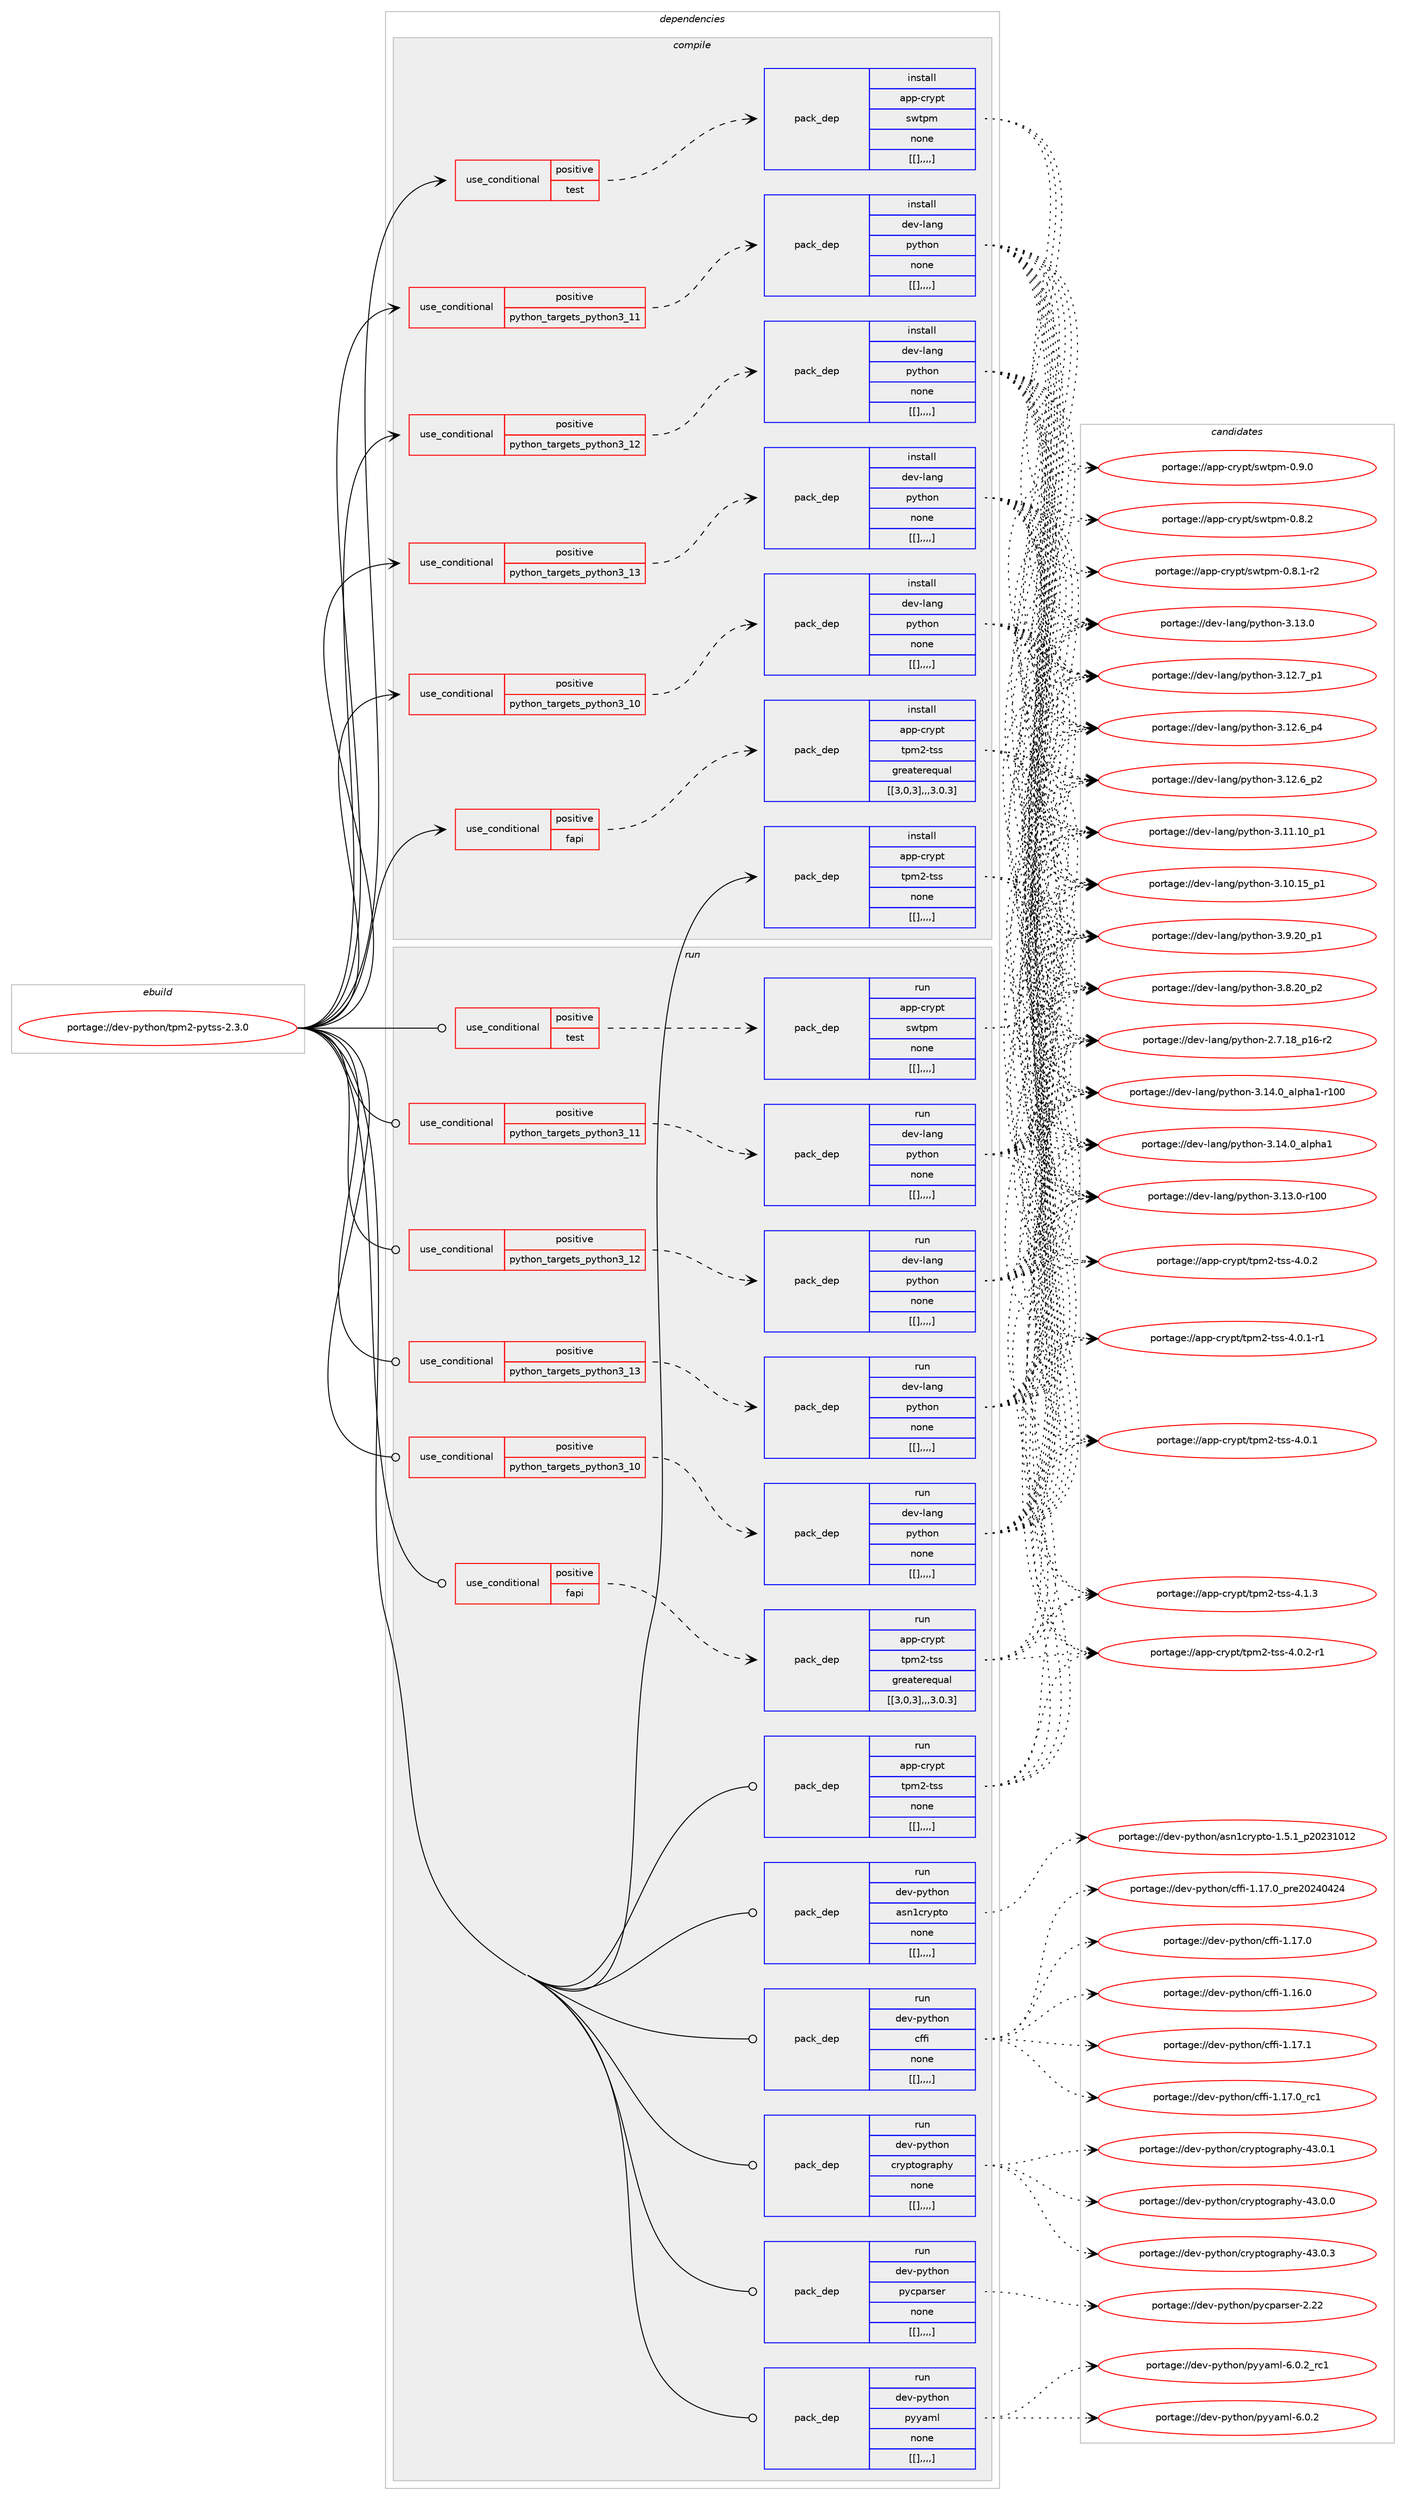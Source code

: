 digraph prolog {

# *************
# Graph options
# *************

newrank=true;
concentrate=true;
compound=true;
graph [rankdir=LR,fontname=Helvetica,fontsize=10,ranksep=1.5];#, ranksep=2.5, nodesep=0.2];
edge  [arrowhead=vee];
node  [fontname=Helvetica,fontsize=10];

# **********
# The ebuild
# **********

subgraph cluster_leftcol {
color=gray;
label=<<i>ebuild</i>>;
id [label="portage://dev-python/tpm2-pytss-2.3.0", color=red, width=4, href="../dev-python/tpm2-pytss-2.3.0.svg"];
}

# ****************
# The dependencies
# ****************

subgraph cluster_midcol {
color=gray;
label=<<i>dependencies</i>>;
subgraph cluster_compile {
fillcolor="#eeeeee";
style=filled;
label=<<i>compile</i>>;
subgraph cond43472 {
dependency173079 [label=<<TABLE BORDER="0" CELLBORDER="1" CELLSPACING="0" CELLPADDING="4"><TR><TD ROWSPAN="3" CELLPADDING="10">use_conditional</TD></TR><TR><TD>positive</TD></TR><TR><TD>fapi</TD></TR></TABLE>>, shape=none, color=red];
subgraph pack128301 {
dependency173234 [label=<<TABLE BORDER="0" CELLBORDER="1" CELLSPACING="0" CELLPADDING="4" WIDTH="220"><TR><TD ROWSPAN="6" CELLPADDING="30">pack_dep</TD></TR><TR><TD WIDTH="110">install</TD></TR><TR><TD>app-crypt</TD></TR><TR><TD>tpm2-tss</TD></TR><TR><TD>greaterequal</TD></TR><TR><TD>[[3,0,3],,,3.0.3]</TD></TR></TABLE>>, shape=none, color=blue];
}
dependency173079:e -> dependency173234:w [weight=20,style="dashed",arrowhead="vee"];
}
id:e -> dependency173079:w [weight=20,style="solid",arrowhead="vee"];
subgraph cond43589 {
dependency173388 [label=<<TABLE BORDER="0" CELLBORDER="1" CELLSPACING="0" CELLPADDING="4"><TR><TD ROWSPAN="3" CELLPADDING="10">use_conditional</TD></TR><TR><TD>positive</TD></TR><TR><TD>python_targets_python3_10</TD></TR></TABLE>>, shape=none, color=red];
subgraph pack128439 {
dependency173407 [label=<<TABLE BORDER="0" CELLBORDER="1" CELLSPACING="0" CELLPADDING="4" WIDTH="220"><TR><TD ROWSPAN="6" CELLPADDING="30">pack_dep</TD></TR><TR><TD WIDTH="110">install</TD></TR><TR><TD>dev-lang</TD></TR><TR><TD>python</TD></TR><TR><TD>none</TD></TR><TR><TD>[[],,,,]</TD></TR></TABLE>>, shape=none, color=blue];
}
dependency173388:e -> dependency173407:w [weight=20,style="dashed",arrowhead="vee"];
}
id:e -> dependency173388:w [weight=20,style="solid",arrowhead="vee"];
subgraph cond43625 {
dependency173409 [label=<<TABLE BORDER="0" CELLBORDER="1" CELLSPACING="0" CELLPADDING="4"><TR><TD ROWSPAN="3" CELLPADDING="10">use_conditional</TD></TR><TR><TD>positive</TD></TR><TR><TD>python_targets_python3_11</TD></TR></TABLE>>, shape=none, color=red];
subgraph pack128481 {
dependency173472 [label=<<TABLE BORDER="0" CELLBORDER="1" CELLSPACING="0" CELLPADDING="4" WIDTH="220"><TR><TD ROWSPAN="6" CELLPADDING="30">pack_dep</TD></TR><TR><TD WIDTH="110">install</TD></TR><TR><TD>dev-lang</TD></TR><TR><TD>python</TD></TR><TR><TD>none</TD></TR><TR><TD>[[],,,,]</TD></TR></TABLE>>, shape=none, color=blue];
}
dependency173409:e -> dependency173472:w [weight=20,style="dashed",arrowhead="vee"];
}
id:e -> dependency173409:w [weight=20,style="solid",arrowhead="vee"];
subgraph cond43647 {
dependency173499 [label=<<TABLE BORDER="0" CELLBORDER="1" CELLSPACING="0" CELLPADDING="4"><TR><TD ROWSPAN="3" CELLPADDING="10">use_conditional</TD></TR><TR><TD>positive</TD></TR><TR><TD>python_targets_python3_12</TD></TR></TABLE>>, shape=none, color=red];
subgraph pack128510 {
dependency173524 [label=<<TABLE BORDER="0" CELLBORDER="1" CELLSPACING="0" CELLPADDING="4" WIDTH="220"><TR><TD ROWSPAN="6" CELLPADDING="30">pack_dep</TD></TR><TR><TD WIDTH="110">install</TD></TR><TR><TD>dev-lang</TD></TR><TR><TD>python</TD></TR><TR><TD>none</TD></TR><TR><TD>[[],,,,]</TD></TR></TABLE>>, shape=none, color=blue];
}
dependency173499:e -> dependency173524:w [weight=20,style="dashed",arrowhead="vee"];
}
id:e -> dependency173499:w [weight=20,style="solid",arrowhead="vee"];
subgraph cond43676 {
dependency173614 [label=<<TABLE BORDER="0" CELLBORDER="1" CELLSPACING="0" CELLPADDING="4"><TR><TD ROWSPAN="3" CELLPADDING="10">use_conditional</TD></TR><TR><TD>positive</TD></TR><TR><TD>python_targets_python3_13</TD></TR></TABLE>>, shape=none, color=red];
subgraph pack128605 {
dependency173652 [label=<<TABLE BORDER="0" CELLBORDER="1" CELLSPACING="0" CELLPADDING="4" WIDTH="220"><TR><TD ROWSPAN="6" CELLPADDING="30">pack_dep</TD></TR><TR><TD WIDTH="110">install</TD></TR><TR><TD>dev-lang</TD></TR><TR><TD>python</TD></TR><TR><TD>none</TD></TR><TR><TD>[[],,,,]</TD></TR></TABLE>>, shape=none, color=blue];
}
dependency173614:e -> dependency173652:w [weight=20,style="dashed",arrowhead="vee"];
}
id:e -> dependency173614:w [weight=20,style="solid",arrowhead="vee"];
subgraph cond43706 {
dependency173714 [label=<<TABLE BORDER="0" CELLBORDER="1" CELLSPACING="0" CELLPADDING="4"><TR><TD ROWSPAN="3" CELLPADDING="10">use_conditional</TD></TR><TR><TD>positive</TD></TR><TR><TD>test</TD></TR></TABLE>>, shape=none, color=red];
subgraph pack128645 {
dependency173766 [label=<<TABLE BORDER="0" CELLBORDER="1" CELLSPACING="0" CELLPADDING="4" WIDTH="220"><TR><TD ROWSPAN="6" CELLPADDING="30">pack_dep</TD></TR><TR><TD WIDTH="110">install</TD></TR><TR><TD>app-crypt</TD></TR><TR><TD>swtpm</TD></TR><TR><TD>none</TD></TR><TR><TD>[[],,,,]</TD></TR></TABLE>>, shape=none, color=blue];
}
dependency173714:e -> dependency173766:w [weight=20,style="dashed",arrowhead="vee"];
}
id:e -> dependency173714:w [weight=20,style="solid",arrowhead="vee"];
subgraph pack128678 {
dependency173803 [label=<<TABLE BORDER="0" CELLBORDER="1" CELLSPACING="0" CELLPADDING="4" WIDTH="220"><TR><TD ROWSPAN="6" CELLPADDING="30">pack_dep</TD></TR><TR><TD WIDTH="110">install</TD></TR><TR><TD>app-crypt</TD></TR><TR><TD>tpm2-tss</TD></TR><TR><TD>none</TD></TR><TR><TD>[[],,,,]</TD></TR></TABLE>>, shape=none, color=blue];
}
id:e -> dependency173803:w [weight=20,style="solid",arrowhead="vee"];
}
subgraph cluster_compileandrun {
fillcolor="#eeeeee";
style=filled;
label=<<i>compile and run</i>>;
}
subgraph cluster_run {
fillcolor="#eeeeee";
style=filled;
label=<<i>run</i>>;
subgraph cond43760 {
dependency173824 [label=<<TABLE BORDER="0" CELLBORDER="1" CELLSPACING="0" CELLPADDING="4"><TR><TD ROWSPAN="3" CELLPADDING="10">use_conditional</TD></TR><TR><TD>positive</TD></TR><TR><TD>fapi</TD></TR></TABLE>>, shape=none, color=red];
subgraph pack128720 {
dependency173832 [label=<<TABLE BORDER="0" CELLBORDER="1" CELLSPACING="0" CELLPADDING="4" WIDTH="220"><TR><TD ROWSPAN="6" CELLPADDING="30">pack_dep</TD></TR><TR><TD WIDTH="110">run</TD></TR><TR><TD>app-crypt</TD></TR><TR><TD>tpm2-tss</TD></TR><TR><TD>greaterequal</TD></TR><TR><TD>[[3,0,3],,,3.0.3]</TD></TR></TABLE>>, shape=none, color=blue];
}
dependency173824:e -> dependency173832:w [weight=20,style="dashed",arrowhead="vee"];
}
id:e -> dependency173824:w [weight=20,style="solid",arrowhead="odot"];
subgraph cond43782 {
dependency173854 [label=<<TABLE BORDER="0" CELLBORDER="1" CELLSPACING="0" CELLPADDING="4"><TR><TD ROWSPAN="3" CELLPADDING="10">use_conditional</TD></TR><TR><TD>positive</TD></TR><TR><TD>python_targets_python3_10</TD></TR></TABLE>>, shape=none, color=red];
subgraph pack128733 {
dependency173895 [label=<<TABLE BORDER="0" CELLBORDER="1" CELLSPACING="0" CELLPADDING="4" WIDTH="220"><TR><TD ROWSPAN="6" CELLPADDING="30">pack_dep</TD></TR><TR><TD WIDTH="110">run</TD></TR><TR><TD>dev-lang</TD></TR><TR><TD>python</TD></TR><TR><TD>none</TD></TR><TR><TD>[[],,,,]</TD></TR></TABLE>>, shape=none, color=blue];
}
dependency173854:e -> dependency173895:w [weight=20,style="dashed",arrowhead="vee"];
}
id:e -> dependency173854:w [weight=20,style="solid",arrowhead="odot"];
subgraph cond43797 {
dependency173910 [label=<<TABLE BORDER="0" CELLBORDER="1" CELLSPACING="0" CELLPADDING="4"><TR><TD ROWSPAN="3" CELLPADDING="10">use_conditional</TD></TR><TR><TD>positive</TD></TR><TR><TD>python_targets_python3_11</TD></TR></TABLE>>, shape=none, color=red];
subgraph pack128773 {
dependency173991 [label=<<TABLE BORDER="0" CELLBORDER="1" CELLSPACING="0" CELLPADDING="4" WIDTH="220"><TR><TD ROWSPAN="6" CELLPADDING="30">pack_dep</TD></TR><TR><TD WIDTH="110">run</TD></TR><TR><TD>dev-lang</TD></TR><TR><TD>python</TD></TR><TR><TD>none</TD></TR><TR><TD>[[],,,,]</TD></TR></TABLE>>, shape=none, color=blue];
}
dependency173910:e -> dependency173991:w [weight=20,style="dashed",arrowhead="vee"];
}
id:e -> dependency173910:w [weight=20,style="solid",arrowhead="odot"];
subgraph cond43830 {
dependency174057 [label=<<TABLE BORDER="0" CELLBORDER="1" CELLSPACING="0" CELLPADDING="4"><TR><TD ROWSPAN="3" CELLPADDING="10">use_conditional</TD></TR><TR><TD>positive</TD></TR><TR><TD>python_targets_python3_12</TD></TR></TABLE>>, shape=none, color=red];
subgraph pack128909 {
dependency174144 [label=<<TABLE BORDER="0" CELLBORDER="1" CELLSPACING="0" CELLPADDING="4" WIDTH="220"><TR><TD ROWSPAN="6" CELLPADDING="30">pack_dep</TD></TR><TR><TD WIDTH="110">run</TD></TR><TR><TD>dev-lang</TD></TR><TR><TD>python</TD></TR><TR><TD>none</TD></TR><TR><TD>[[],,,,]</TD></TR></TABLE>>, shape=none, color=blue];
}
dependency174057:e -> dependency174144:w [weight=20,style="dashed",arrowhead="vee"];
}
id:e -> dependency174057:w [weight=20,style="solid",arrowhead="odot"];
subgraph cond43883 {
dependency174247 [label=<<TABLE BORDER="0" CELLBORDER="1" CELLSPACING="0" CELLPADDING="4"><TR><TD ROWSPAN="3" CELLPADDING="10">use_conditional</TD></TR><TR><TD>positive</TD></TR><TR><TD>python_targets_python3_13</TD></TR></TABLE>>, shape=none, color=red];
subgraph pack128986 {
dependency174251 [label=<<TABLE BORDER="0" CELLBORDER="1" CELLSPACING="0" CELLPADDING="4" WIDTH="220"><TR><TD ROWSPAN="6" CELLPADDING="30">pack_dep</TD></TR><TR><TD WIDTH="110">run</TD></TR><TR><TD>dev-lang</TD></TR><TR><TD>python</TD></TR><TR><TD>none</TD></TR><TR><TD>[[],,,,]</TD></TR></TABLE>>, shape=none, color=blue];
}
dependency174247:e -> dependency174251:w [weight=20,style="dashed",arrowhead="vee"];
}
id:e -> dependency174247:w [weight=20,style="solid",arrowhead="odot"];
subgraph cond43930 {
dependency174273 [label=<<TABLE BORDER="0" CELLBORDER="1" CELLSPACING="0" CELLPADDING="4"><TR><TD ROWSPAN="3" CELLPADDING="10">use_conditional</TD></TR><TR><TD>positive</TD></TR><TR><TD>test</TD></TR></TABLE>>, shape=none, color=red];
subgraph pack129014 {
dependency174337 [label=<<TABLE BORDER="0" CELLBORDER="1" CELLSPACING="0" CELLPADDING="4" WIDTH="220"><TR><TD ROWSPAN="6" CELLPADDING="30">pack_dep</TD></TR><TR><TD WIDTH="110">run</TD></TR><TR><TD>app-crypt</TD></TR><TR><TD>swtpm</TD></TR><TR><TD>none</TD></TR><TR><TD>[[],,,,]</TD></TR></TABLE>>, shape=none, color=blue];
}
dependency174273:e -> dependency174337:w [weight=20,style="dashed",arrowhead="vee"];
}
id:e -> dependency174273:w [weight=20,style="solid",arrowhead="odot"];
subgraph pack129042 {
dependency174341 [label=<<TABLE BORDER="0" CELLBORDER="1" CELLSPACING="0" CELLPADDING="4" WIDTH="220"><TR><TD ROWSPAN="6" CELLPADDING="30">pack_dep</TD></TR><TR><TD WIDTH="110">run</TD></TR><TR><TD>app-crypt</TD></TR><TR><TD>tpm2-tss</TD></TR><TR><TD>none</TD></TR><TR><TD>[[],,,,]</TD></TR></TABLE>>, shape=none, color=blue];
}
id:e -> dependency174341:w [weight=20,style="solid",arrowhead="odot"];
subgraph pack129055 {
dependency174382 [label=<<TABLE BORDER="0" CELLBORDER="1" CELLSPACING="0" CELLPADDING="4" WIDTH="220"><TR><TD ROWSPAN="6" CELLPADDING="30">pack_dep</TD></TR><TR><TD WIDTH="110">run</TD></TR><TR><TD>dev-python</TD></TR><TR><TD>asn1crypto</TD></TR><TR><TD>none</TD></TR><TR><TD>[[],,,,]</TD></TR></TABLE>>, shape=none, color=blue];
}
id:e -> dependency174382:w [weight=20,style="solid",arrowhead="odot"];
subgraph pack129127 {
dependency174482 [label=<<TABLE BORDER="0" CELLBORDER="1" CELLSPACING="0" CELLPADDING="4" WIDTH="220"><TR><TD ROWSPAN="6" CELLPADDING="30">pack_dep</TD></TR><TR><TD WIDTH="110">run</TD></TR><TR><TD>dev-python</TD></TR><TR><TD>cffi</TD></TR><TR><TD>none</TD></TR><TR><TD>[[],,,,]</TD></TR></TABLE>>, shape=none, color=blue];
}
id:e -> dependency174482:w [weight=20,style="solid",arrowhead="odot"];
subgraph pack129140 {
dependency174529 [label=<<TABLE BORDER="0" CELLBORDER="1" CELLSPACING="0" CELLPADDING="4" WIDTH="220"><TR><TD ROWSPAN="6" CELLPADDING="30">pack_dep</TD></TR><TR><TD WIDTH="110">run</TD></TR><TR><TD>dev-python</TD></TR><TR><TD>cryptography</TD></TR><TR><TD>none</TD></TR><TR><TD>[[],,,,]</TD></TR></TABLE>>, shape=none, color=blue];
}
id:e -> dependency174529:w [weight=20,style="solid",arrowhead="odot"];
subgraph pack129156 {
dependency174560 [label=<<TABLE BORDER="0" CELLBORDER="1" CELLSPACING="0" CELLPADDING="4" WIDTH="220"><TR><TD ROWSPAN="6" CELLPADDING="30">pack_dep</TD></TR><TR><TD WIDTH="110">run</TD></TR><TR><TD>dev-python</TD></TR><TR><TD>pycparser</TD></TR><TR><TD>none</TD></TR><TR><TD>[[],,,,]</TD></TR></TABLE>>, shape=none, color=blue];
}
id:e -> dependency174560:w [weight=20,style="solid",arrowhead="odot"];
subgraph pack129177 {
dependency174628 [label=<<TABLE BORDER="0" CELLBORDER="1" CELLSPACING="0" CELLPADDING="4" WIDTH="220"><TR><TD ROWSPAN="6" CELLPADDING="30">pack_dep</TD></TR><TR><TD WIDTH="110">run</TD></TR><TR><TD>dev-python</TD></TR><TR><TD>pyyaml</TD></TR><TR><TD>none</TD></TR><TR><TD>[[],,,,]</TD></TR></TABLE>>, shape=none, color=blue];
}
id:e -> dependency174628:w [weight=20,style="solid",arrowhead="odot"];
}
}

# **************
# The candidates
# **************

subgraph cluster_choices {
rank=same;
color=gray;
label=<<i>candidates</i>>;

subgraph choice128998 {
color=black;
nodesep=1;
choice971121124599114121112116471161121095045116115115455246494651 [label="portage://app-crypt/tpm2-tss-4.1.3", color=red, width=4,href="../app-crypt/tpm2-tss-4.1.3.svg"];
choice9711211245991141211121164711611210950451161151154552464846504511449 [label="portage://app-crypt/tpm2-tss-4.0.2-r1", color=red, width=4,href="../app-crypt/tpm2-tss-4.0.2-r1.svg"];
choice971121124599114121112116471161121095045116115115455246484650 [label="portage://app-crypt/tpm2-tss-4.0.2", color=red, width=4,href="../app-crypt/tpm2-tss-4.0.2.svg"];
choice9711211245991141211121164711611210950451161151154552464846494511449 [label="portage://app-crypt/tpm2-tss-4.0.1-r1", color=red, width=4,href="../app-crypt/tpm2-tss-4.0.1-r1.svg"];
choice971121124599114121112116471161121095045116115115455246484649 [label="portage://app-crypt/tpm2-tss-4.0.1", color=red, width=4,href="../app-crypt/tpm2-tss-4.0.1.svg"];
dependency173234:e -> choice971121124599114121112116471161121095045116115115455246494651:w [style=dotted,weight="100"];
dependency173234:e -> choice9711211245991141211121164711611210950451161151154552464846504511449:w [style=dotted,weight="100"];
dependency173234:e -> choice971121124599114121112116471161121095045116115115455246484650:w [style=dotted,weight="100"];
dependency173234:e -> choice9711211245991141211121164711611210950451161151154552464846494511449:w [style=dotted,weight="100"];
dependency173234:e -> choice971121124599114121112116471161121095045116115115455246484649:w [style=dotted,weight="100"];
}
subgraph choice129014 {
color=black;
nodesep=1;
choice100101118451089711010347112121116104111110455146495246489597108112104974945114494848 [label="portage://dev-lang/python-3.14.0_alpha1-r100", color=red, width=4,href="../dev-lang/python-3.14.0_alpha1-r100.svg"];
choice1001011184510897110103471121211161041111104551464952464895971081121049749 [label="portage://dev-lang/python-3.14.0_alpha1", color=red, width=4,href="../dev-lang/python-3.14.0_alpha1.svg"];
choice1001011184510897110103471121211161041111104551464951464845114494848 [label="portage://dev-lang/python-3.13.0-r100", color=red, width=4,href="../dev-lang/python-3.13.0-r100.svg"];
choice10010111845108971101034711212111610411111045514649514648 [label="portage://dev-lang/python-3.13.0", color=red, width=4,href="../dev-lang/python-3.13.0.svg"];
choice100101118451089711010347112121116104111110455146495046559511249 [label="portage://dev-lang/python-3.12.7_p1", color=red, width=4,href="../dev-lang/python-3.12.7_p1.svg"];
choice100101118451089711010347112121116104111110455146495046549511252 [label="portage://dev-lang/python-3.12.6_p4", color=red, width=4,href="../dev-lang/python-3.12.6_p4.svg"];
choice100101118451089711010347112121116104111110455146495046549511250 [label="portage://dev-lang/python-3.12.6_p2", color=red, width=4,href="../dev-lang/python-3.12.6_p2.svg"];
choice10010111845108971101034711212111610411111045514649494649489511249 [label="portage://dev-lang/python-3.11.10_p1", color=red, width=4,href="../dev-lang/python-3.11.10_p1.svg"];
choice10010111845108971101034711212111610411111045514649484649539511249 [label="portage://dev-lang/python-3.10.15_p1", color=red, width=4,href="../dev-lang/python-3.10.15_p1.svg"];
choice100101118451089711010347112121116104111110455146574650489511249 [label="portage://dev-lang/python-3.9.20_p1", color=red, width=4,href="../dev-lang/python-3.9.20_p1.svg"];
choice100101118451089711010347112121116104111110455146564650489511250 [label="portage://dev-lang/python-3.8.20_p2", color=red, width=4,href="../dev-lang/python-3.8.20_p2.svg"];
choice100101118451089711010347112121116104111110455046554649569511249544511450 [label="portage://dev-lang/python-2.7.18_p16-r2", color=red, width=4,href="../dev-lang/python-2.7.18_p16-r2.svg"];
dependency173407:e -> choice100101118451089711010347112121116104111110455146495246489597108112104974945114494848:w [style=dotted,weight="100"];
dependency173407:e -> choice1001011184510897110103471121211161041111104551464952464895971081121049749:w [style=dotted,weight="100"];
dependency173407:e -> choice1001011184510897110103471121211161041111104551464951464845114494848:w [style=dotted,weight="100"];
dependency173407:e -> choice10010111845108971101034711212111610411111045514649514648:w [style=dotted,weight="100"];
dependency173407:e -> choice100101118451089711010347112121116104111110455146495046559511249:w [style=dotted,weight="100"];
dependency173407:e -> choice100101118451089711010347112121116104111110455146495046549511252:w [style=dotted,weight="100"];
dependency173407:e -> choice100101118451089711010347112121116104111110455146495046549511250:w [style=dotted,weight="100"];
dependency173407:e -> choice10010111845108971101034711212111610411111045514649494649489511249:w [style=dotted,weight="100"];
dependency173407:e -> choice10010111845108971101034711212111610411111045514649484649539511249:w [style=dotted,weight="100"];
dependency173407:e -> choice100101118451089711010347112121116104111110455146574650489511249:w [style=dotted,weight="100"];
dependency173407:e -> choice100101118451089711010347112121116104111110455146564650489511250:w [style=dotted,weight="100"];
dependency173407:e -> choice100101118451089711010347112121116104111110455046554649569511249544511450:w [style=dotted,weight="100"];
}
subgraph choice129052 {
color=black;
nodesep=1;
choice100101118451089711010347112121116104111110455146495246489597108112104974945114494848 [label="portage://dev-lang/python-3.14.0_alpha1-r100", color=red, width=4,href="../dev-lang/python-3.14.0_alpha1-r100.svg"];
choice1001011184510897110103471121211161041111104551464952464895971081121049749 [label="portage://dev-lang/python-3.14.0_alpha1", color=red, width=4,href="../dev-lang/python-3.14.0_alpha1.svg"];
choice1001011184510897110103471121211161041111104551464951464845114494848 [label="portage://dev-lang/python-3.13.0-r100", color=red, width=4,href="../dev-lang/python-3.13.0-r100.svg"];
choice10010111845108971101034711212111610411111045514649514648 [label="portage://dev-lang/python-3.13.0", color=red, width=4,href="../dev-lang/python-3.13.0.svg"];
choice100101118451089711010347112121116104111110455146495046559511249 [label="portage://dev-lang/python-3.12.7_p1", color=red, width=4,href="../dev-lang/python-3.12.7_p1.svg"];
choice100101118451089711010347112121116104111110455146495046549511252 [label="portage://dev-lang/python-3.12.6_p4", color=red, width=4,href="../dev-lang/python-3.12.6_p4.svg"];
choice100101118451089711010347112121116104111110455146495046549511250 [label="portage://dev-lang/python-3.12.6_p2", color=red, width=4,href="../dev-lang/python-3.12.6_p2.svg"];
choice10010111845108971101034711212111610411111045514649494649489511249 [label="portage://dev-lang/python-3.11.10_p1", color=red, width=4,href="../dev-lang/python-3.11.10_p1.svg"];
choice10010111845108971101034711212111610411111045514649484649539511249 [label="portage://dev-lang/python-3.10.15_p1", color=red, width=4,href="../dev-lang/python-3.10.15_p1.svg"];
choice100101118451089711010347112121116104111110455146574650489511249 [label="portage://dev-lang/python-3.9.20_p1", color=red, width=4,href="../dev-lang/python-3.9.20_p1.svg"];
choice100101118451089711010347112121116104111110455146564650489511250 [label="portage://dev-lang/python-3.8.20_p2", color=red, width=4,href="../dev-lang/python-3.8.20_p2.svg"];
choice100101118451089711010347112121116104111110455046554649569511249544511450 [label="portage://dev-lang/python-2.7.18_p16-r2", color=red, width=4,href="../dev-lang/python-2.7.18_p16-r2.svg"];
dependency173472:e -> choice100101118451089711010347112121116104111110455146495246489597108112104974945114494848:w [style=dotted,weight="100"];
dependency173472:e -> choice1001011184510897110103471121211161041111104551464952464895971081121049749:w [style=dotted,weight="100"];
dependency173472:e -> choice1001011184510897110103471121211161041111104551464951464845114494848:w [style=dotted,weight="100"];
dependency173472:e -> choice10010111845108971101034711212111610411111045514649514648:w [style=dotted,weight="100"];
dependency173472:e -> choice100101118451089711010347112121116104111110455146495046559511249:w [style=dotted,weight="100"];
dependency173472:e -> choice100101118451089711010347112121116104111110455146495046549511252:w [style=dotted,weight="100"];
dependency173472:e -> choice100101118451089711010347112121116104111110455146495046549511250:w [style=dotted,weight="100"];
dependency173472:e -> choice10010111845108971101034711212111610411111045514649494649489511249:w [style=dotted,weight="100"];
dependency173472:e -> choice10010111845108971101034711212111610411111045514649484649539511249:w [style=dotted,weight="100"];
dependency173472:e -> choice100101118451089711010347112121116104111110455146574650489511249:w [style=dotted,weight="100"];
dependency173472:e -> choice100101118451089711010347112121116104111110455146564650489511250:w [style=dotted,weight="100"];
dependency173472:e -> choice100101118451089711010347112121116104111110455046554649569511249544511450:w [style=dotted,weight="100"];
}
subgraph choice129060 {
color=black;
nodesep=1;
choice100101118451089711010347112121116104111110455146495246489597108112104974945114494848 [label="portage://dev-lang/python-3.14.0_alpha1-r100", color=red, width=4,href="../dev-lang/python-3.14.0_alpha1-r100.svg"];
choice1001011184510897110103471121211161041111104551464952464895971081121049749 [label="portage://dev-lang/python-3.14.0_alpha1", color=red, width=4,href="../dev-lang/python-3.14.0_alpha1.svg"];
choice1001011184510897110103471121211161041111104551464951464845114494848 [label="portage://dev-lang/python-3.13.0-r100", color=red, width=4,href="../dev-lang/python-3.13.0-r100.svg"];
choice10010111845108971101034711212111610411111045514649514648 [label="portage://dev-lang/python-3.13.0", color=red, width=4,href="../dev-lang/python-3.13.0.svg"];
choice100101118451089711010347112121116104111110455146495046559511249 [label="portage://dev-lang/python-3.12.7_p1", color=red, width=4,href="../dev-lang/python-3.12.7_p1.svg"];
choice100101118451089711010347112121116104111110455146495046549511252 [label="portage://dev-lang/python-3.12.6_p4", color=red, width=4,href="../dev-lang/python-3.12.6_p4.svg"];
choice100101118451089711010347112121116104111110455146495046549511250 [label="portage://dev-lang/python-3.12.6_p2", color=red, width=4,href="../dev-lang/python-3.12.6_p2.svg"];
choice10010111845108971101034711212111610411111045514649494649489511249 [label="portage://dev-lang/python-3.11.10_p1", color=red, width=4,href="../dev-lang/python-3.11.10_p1.svg"];
choice10010111845108971101034711212111610411111045514649484649539511249 [label="portage://dev-lang/python-3.10.15_p1", color=red, width=4,href="../dev-lang/python-3.10.15_p1.svg"];
choice100101118451089711010347112121116104111110455146574650489511249 [label="portage://dev-lang/python-3.9.20_p1", color=red, width=4,href="../dev-lang/python-3.9.20_p1.svg"];
choice100101118451089711010347112121116104111110455146564650489511250 [label="portage://dev-lang/python-3.8.20_p2", color=red, width=4,href="../dev-lang/python-3.8.20_p2.svg"];
choice100101118451089711010347112121116104111110455046554649569511249544511450 [label="portage://dev-lang/python-2.7.18_p16-r2", color=red, width=4,href="../dev-lang/python-2.7.18_p16-r2.svg"];
dependency173524:e -> choice100101118451089711010347112121116104111110455146495246489597108112104974945114494848:w [style=dotted,weight="100"];
dependency173524:e -> choice1001011184510897110103471121211161041111104551464952464895971081121049749:w [style=dotted,weight="100"];
dependency173524:e -> choice1001011184510897110103471121211161041111104551464951464845114494848:w [style=dotted,weight="100"];
dependency173524:e -> choice10010111845108971101034711212111610411111045514649514648:w [style=dotted,weight="100"];
dependency173524:e -> choice100101118451089711010347112121116104111110455146495046559511249:w [style=dotted,weight="100"];
dependency173524:e -> choice100101118451089711010347112121116104111110455146495046549511252:w [style=dotted,weight="100"];
dependency173524:e -> choice100101118451089711010347112121116104111110455146495046549511250:w [style=dotted,weight="100"];
dependency173524:e -> choice10010111845108971101034711212111610411111045514649494649489511249:w [style=dotted,weight="100"];
dependency173524:e -> choice10010111845108971101034711212111610411111045514649484649539511249:w [style=dotted,weight="100"];
dependency173524:e -> choice100101118451089711010347112121116104111110455146574650489511249:w [style=dotted,weight="100"];
dependency173524:e -> choice100101118451089711010347112121116104111110455146564650489511250:w [style=dotted,weight="100"];
dependency173524:e -> choice100101118451089711010347112121116104111110455046554649569511249544511450:w [style=dotted,weight="100"];
}
subgraph choice129066 {
color=black;
nodesep=1;
choice100101118451089711010347112121116104111110455146495246489597108112104974945114494848 [label="portage://dev-lang/python-3.14.0_alpha1-r100", color=red, width=4,href="../dev-lang/python-3.14.0_alpha1-r100.svg"];
choice1001011184510897110103471121211161041111104551464952464895971081121049749 [label="portage://dev-lang/python-3.14.0_alpha1", color=red, width=4,href="../dev-lang/python-3.14.0_alpha1.svg"];
choice1001011184510897110103471121211161041111104551464951464845114494848 [label="portage://dev-lang/python-3.13.0-r100", color=red, width=4,href="../dev-lang/python-3.13.0-r100.svg"];
choice10010111845108971101034711212111610411111045514649514648 [label="portage://dev-lang/python-3.13.0", color=red, width=4,href="../dev-lang/python-3.13.0.svg"];
choice100101118451089711010347112121116104111110455146495046559511249 [label="portage://dev-lang/python-3.12.7_p1", color=red, width=4,href="../dev-lang/python-3.12.7_p1.svg"];
choice100101118451089711010347112121116104111110455146495046549511252 [label="portage://dev-lang/python-3.12.6_p4", color=red, width=4,href="../dev-lang/python-3.12.6_p4.svg"];
choice100101118451089711010347112121116104111110455146495046549511250 [label="portage://dev-lang/python-3.12.6_p2", color=red, width=4,href="../dev-lang/python-3.12.6_p2.svg"];
choice10010111845108971101034711212111610411111045514649494649489511249 [label="portage://dev-lang/python-3.11.10_p1", color=red, width=4,href="../dev-lang/python-3.11.10_p1.svg"];
choice10010111845108971101034711212111610411111045514649484649539511249 [label="portage://dev-lang/python-3.10.15_p1", color=red, width=4,href="../dev-lang/python-3.10.15_p1.svg"];
choice100101118451089711010347112121116104111110455146574650489511249 [label="portage://dev-lang/python-3.9.20_p1", color=red, width=4,href="../dev-lang/python-3.9.20_p1.svg"];
choice100101118451089711010347112121116104111110455146564650489511250 [label="portage://dev-lang/python-3.8.20_p2", color=red, width=4,href="../dev-lang/python-3.8.20_p2.svg"];
choice100101118451089711010347112121116104111110455046554649569511249544511450 [label="portage://dev-lang/python-2.7.18_p16-r2", color=red, width=4,href="../dev-lang/python-2.7.18_p16-r2.svg"];
dependency173652:e -> choice100101118451089711010347112121116104111110455146495246489597108112104974945114494848:w [style=dotted,weight="100"];
dependency173652:e -> choice1001011184510897110103471121211161041111104551464952464895971081121049749:w [style=dotted,weight="100"];
dependency173652:e -> choice1001011184510897110103471121211161041111104551464951464845114494848:w [style=dotted,weight="100"];
dependency173652:e -> choice10010111845108971101034711212111610411111045514649514648:w [style=dotted,weight="100"];
dependency173652:e -> choice100101118451089711010347112121116104111110455146495046559511249:w [style=dotted,weight="100"];
dependency173652:e -> choice100101118451089711010347112121116104111110455146495046549511252:w [style=dotted,weight="100"];
dependency173652:e -> choice100101118451089711010347112121116104111110455146495046549511250:w [style=dotted,weight="100"];
dependency173652:e -> choice10010111845108971101034711212111610411111045514649494649489511249:w [style=dotted,weight="100"];
dependency173652:e -> choice10010111845108971101034711212111610411111045514649484649539511249:w [style=dotted,weight="100"];
dependency173652:e -> choice100101118451089711010347112121116104111110455146574650489511249:w [style=dotted,weight="100"];
dependency173652:e -> choice100101118451089711010347112121116104111110455146564650489511250:w [style=dotted,weight="100"];
dependency173652:e -> choice100101118451089711010347112121116104111110455046554649569511249544511450:w [style=dotted,weight="100"];
}
subgraph choice129076 {
color=black;
nodesep=1;
choice97112112459911412111211647115119116112109454846574648 [label="portage://app-crypt/swtpm-0.9.0", color=red, width=4,href="../app-crypt/swtpm-0.9.0.svg"];
choice97112112459911412111211647115119116112109454846564650 [label="portage://app-crypt/swtpm-0.8.2", color=red, width=4,href="../app-crypt/swtpm-0.8.2.svg"];
choice971121124599114121112116471151191161121094548465646494511450 [label="portage://app-crypt/swtpm-0.8.1-r2", color=red, width=4,href="../app-crypt/swtpm-0.8.1-r2.svg"];
dependency173766:e -> choice97112112459911412111211647115119116112109454846574648:w [style=dotted,weight="100"];
dependency173766:e -> choice97112112459911412111211647115119116112109454846564650:w [style=dotted,weight="100"];
dependency173766:e -> choice971121124599114121112116471151191161121094548465646494511450:w [style=dotted,weight="100"];
}
subgraph choice129106 {
color=black;
nodesep=1;
choice971121124599114121112116471161121095045116115115455246494651 [label="portage://app-crypt/tpm2-tss-4.1.3", color=red, width=4,href="../app-crypt/tpm2-tss-4.1.3.svg"];
choice9711211245991141211121164711611210950451161151154552464846504511449 [label="portage://app-crypt/tpm2-tss-4.0.2-r1", color=red, width=4,href="../app-crypt/tpm2-tss-4.0.2-r1.svg"];
choice971121124599114121112116471161121095045116115115455246484650 [label="portage://app-crypt/tpm2-tss-4.0.2", color=red, width=4,href="../app-crypt/tpm2-tss-4.0.2.svg"];
choice9711211245991141211121164711611210950451161151154552464846494511449 [label="portage://app-crypt/tpm2-tss-4.0.1-r1", color=red, width=4,href="../app-crypt/tpm2-tss-4.0.1-r1.svg"];
choice971121124599114121112116471161121095045116115115455246484649 [label="portage://app-crypt/tpm2-tss-4.0.1", color=red, width=4,href="../app-crypt/tpm2-tss-4.0.1.svg"];
dependency173803:e -> choice971121124599114121112116471161121095045116115115455246494651:w [style=dotted,weight="100"];
dependency173803:e -> choice9711211245991141211121164711611210950451161151154552464846504511449:w [style=dotted,weight="100"];
dependency173803:e -> choice971121124599114121112116471161121095045116115115455246484650:w [style=dotted,weight="100"];
dependency173803:e -> choice9711211245991141211121164711611210950451161151154552464846494511449:w [style=dotted,weight="100"];
dependency173803:e -> choice971121124599114121112116471161121095045116115115455246484649:w [style=dotted,weight="100"];
}
subgraph choice129111 {
color=black;
nodesep=1;
choice971121124599114121112116471161121095045116115115455246494651 [label="portage://app-crypt/tpm2-tss-4.1.3", color=red, width=4,href="../app-crypt/tpm2-tss-4.1.3.svg"];
choice9711211245991141211121164711611210950451161151154552464846504511449 [label="portage://app-crypt/tpm2-tss-4.0.2-r1", color=red, width=4,href="../app-crypt/tpm2-tss-4.0.2-r1.svg"];
choice971121124599114121112116471161121095045116115115455246484650 [label="portage://app-crypt/tpm2-tss-4.0.2", color=red, width=4,href="../app-crypt/tpm2-tss-4.0.2.svg"];
choice9711211245991141211121164711611210950451161151154552464846494511449 [label="portage://app-crypt/tpm2-tss-4.0.1-r1", color=red, width=4,href="../app-crypt/tpm2-tss-4.0.1-r1.svg"];
choice971121124599114121112116471161121095045116115115455246484649 [label="portage://app-crypt/tpm2-tss-4.0.1", color=red, width=4,href="../app-crypt/tpm2-tss-4.0.1.svg"];
dependency173832:e -> choice971121124599114121112116471161121095045116115115455246494651:w [style=dotted,weight="100"];
dependency173832:e -> choice9711211245991141211121164711611210950451161151154552464846504511449:w [style=dotted,weight="100"];
dependency173832:e -> choice971121124599114121112116471161121095045116115115455246484650:w [style=dotted,weight="100"];
dependency173832:e -> choice9711211245991141211121164711611210950451161151154552464846494511449:w [style=dotted,weight="100"];
dependency173832:e -> choice971121124599114121112116471161121095045116115115455246484649:w [style=dotted,weight="100"];
}
subgraph choice129115 {
color=black;
nodesep=1;
choice100101118451089711010347112121116104111110455146495246489597108112104974945114494848 [label="portage://dev-lang/python-3.14.0_alpha1-r100", color=red, width=4,href="../dev-lang/python-3.14.0_alpha1-r100.svg"];
choice1001011184510897110103471121211161041111104551464952464895971081121049749 [label="portage://dev-lang/python-3.14.0_alpha1", color=red, width=4,href="../dev-lang/python-3.14.0_alpha1.svg"];
choice1001011184510897110103471121211161041111104551464951464845114494848 [label="portage://dev-lang/python-3.13.0-r100", color=red, width=4,href="../dev-lang/python-3.13.0-r100.svg"];
choice10010111845108971101034711212111610411111045514649514648 [label="portage://dev-lang/python-3.13.0", color=red, width=4,href="../dev-lang/python-3.13.0.svg"];
choice100101118451089711010347112121116104111110455146495046559511249 [label="portage://dev-lang/python-3.12.7_p1", color=red, width=4,href="../dev-lang/python-3.12.7_p1.svg"];
choice100101118451089711010347112121116104111110455146495046549511252 [label="portage://dev-lang/python-3.12.6_p4", color=red, width=4,href="../dev-lang/python-3.12.6_p4.svg"];
choice100101118451089711010347112121116104111110455146495046549511250 [label="portage://dev-lang/python-3.12.6_p2", color=red, width=4,href="../dev-lang/python-3.12.6_p2.svg"];
choice10010111845108971101034711212111610411111045514649494649489511249 [label="portage://dev-lang/python-3.11.10_p1", color=red, width=4,href="../dev-lang/python-3.11.10_p1.svg"];
choice10010111845108971101034711212111610411111045514649484649539511249 [label="portage://dev-lang/python-3.10.15_p1", color=red, width=4,href="../dev-lang/python-3.10.15_p1.svg"];
choice100101118451089711010347112121116104111110455146574650489511249 [label="portage://dev-lang/python-3.9.20_p1", color=red, width=4,href="../dev-lang/python-3.9.20_p1.svg"];
choice100101118451089711010347112121116104111110455146564650489511250 [label="portage://dev-lang/python-3.8.20_p2", color=red, width=4,href="../dev-lang/python-3.8.20_p2.svg"];
choice100101118451089711010347112121116104111110455046554649569511249544511450 [label="portage://dev-lang/python-2.7.18_p16-r2", color=red, width=4,href="../dev-lang/python-2.7.18_p16-r2.svg"];
dependency173895:e -> choice100101118451089711010347112121116104111110455146495246489597108112104974945114494848:w [style=dotted,weight="100"];
dependency173895:e -> choice1001011184510897110103471121211161041111104551464952464895971081121049749:w [style=dotted,weight="100"];
dependency173895:e -> choice1001011184510897110103471121211161041111104551464951464845114494848:w [style=dotted,weight="100"];
dependency173895:e -> choice10010111845108971101034711212111610411111045514649514648:w [style=dotted,weight="100"];
dependency173895:e -> choice100101118451089711010347112121116104111110455146495046559511249:w [style=dotted,weight="100"];
dependency173895:e -> choice100101118451089711010347112121116104111110455146495046549511252:w [style=dotted,weight="100"];
dependency173895:e -> choice100101118451089711010347112121116104111110455146495046549511250:w [style=dotted,weight="100"];
dependency173895:e -> choice10010111845108971101034711212111610411111045514649494649489511249:w [style=dotted,weight="100"];
dependency173895:e -> choice10010111845108971101034711212111610411111045514649484649539511249:w [style=dotted,weight="100"];
dependency173895:e -> choice100101118451089711010347112121116104111110455146574650489511249:w [style=dotted,weight="100"];
dependency173895:e -> choice100101118451089711010347112121116104111110455146564650489511250:w [style=dotted,weight="100"];
dependency173895:e -> choice100101118451089711010347112121116104111110455046554649569511249544511450:w [style=dotted,weight="100"];
}
subgraph choice129171 {
color=black;
nodesep=1;
choice100101118451089711010347112121116104111110455146495246489597108112104974945114494848 [label="portage://dev-lang/python-3.14.0_alpha1-r100", color=red, width=4,href="../dev-lang/python-3.14.0_alpha1-r100.svg"];
choice1001011184510897110103471121211161041111104551464952464895971081121049749 [label="portage://dev-lang/python-3.14.0_alpha1", color=red, width=4,href="../dev-lang/python-3.14.0_alpha1.svg"];
choice1001011184510897110103471121211161041111104551464951464845114494848 [label="portage://dev-lang/python-3.13.0-r100", color=red, width=4,href="../dev-lang/python-3.13.0-r100.svg"];
choice10010111845108971101034711212111610411111045514649514648 [label="portage://dev-lang/python-3.13.0", color=red, width=4,href="../dev-lang/python-3.13.0.svg"];
choice100101118451089711010347112121116104111110455146495046559511249 [label="portage://dev-lang/python-3.12.7_p1", color=red, width=4,href="../dev-lang/python-3.12.7_p1.svg"];
choice100101118451089711010347112121116104111110455146495046549511252 [label="portage://dev-lang/python-3.12.6_p4", color=red, width=4,href="../dev-lang/python-3.12.6_p4.svg"];
choice100101118451089711010347112121116104111110455146495046549511250 [label="portage://dev-lang/python-3.12.6_p2", color=red, width=4,href="../dev-lang/python-3.12.6_p2.svg"];
choice10010111845108971101034711212111610411111045514649494649489511249 [label="portage://dev-lang/python-3.11.10_p1", color=red, width=4,href="../dev-lang/python-3.11.10_p1.svg"];
choice10010111845108971101034711212111610411111045514649484649539511249 [label="portage://dev-lang/python-3.10.15_p1", color=red, width=4,href="../dev-lang/python-3.10.15_p1.svg"];
choice100101118451089711010347112121116104111110455146574650489511249 [label="portage://dev-lang/python-3.9.20_p1", color=red, width=4,href="../dev-lang/python-3.9.20_p1.svg"];
choice100101118451089711010347112121116104111110455146564650489511250 [label="portage://dev-lang/python-3.8.20_p2", color=red, width=4,href="../dev-lang/python-3.8.20_p2.svg"];
choice100101118451089711010347112121116104111110455046554649569511249544511450 [label="portage://dev-lang/python-2.7.18_p16-r2", color=red, width=4,href="../dev-lang/python-2.7.18_p16-r2.svg"];
dependency173991:e -> choice100101118451089711010347112121116104111110455146495246489597108112104974945114494848:w [style=dotted,weight="100"];
dependency173991:e -> choice1001011184510897110103471121211161041111104551464952464895971081121049749:w [style=dotted,weight="100"];
dependency173991:e -> choice1001011184510897110103471121211161041111104551464951464845114494848:w [style=dotted,weight="100"];
dependency173991:e -> choice10010111845108971101034711212111610411111045514649514648:w [style=dotted,weight="100"];
dependency173991:e -> choice100101118451089711010347112121116104111110455146495046559511249:w [style=dotted,weight="100"];
dependency173991:e -> choice100101118451089711010347112121116104111110455146495046549511252:w [style=dotted,weight="100"];
dependency173991:e -> choice100101118451089711010347112121116104111110455146495046549511250:w [style=dotted,weight="100"];
dependency173991:e -> choice10010111845108971101034711212111610411111045514649494649489511249:w [style=dotted,weight="100"];
dependency173991:e -> choice10010111845108971101034711212111610411111045514649484649539511249:w [style=dotted,weight="100"];
dependency173991:e -> choice100101118451089711010347112121116104111110455146574650489511249:w [style=dotted,weight="100"];
dependency173991:e -> choice100101118451089711010347112121116104111110455146564650489511250:w [style=dotted,weight="100"];
dependency173991:e -> choice100101118451089711010347112121116104111110455046554649569511249544511450:w [style=dotted,weight="100"];
}
subgraph choice129187 {
color=black;
nodesep=1;
choice100101118451089711010347112121116104111110455146495246489597108112104974945114494848 [label="portage://dev-lang/python-3.14.0_alpha1-r100", color=red, width=4,href="../dev-lang/python-3.14.0_alpha1-r100.svg"];
choice1001011184510897110103471121211161041111104551464952464895971081121049749 [label="portage://dev-lang/python-3.14.0_alpha1", color=red, width=4,href="../dev-lang/python-3.14.0_alpha1.svg"];
choice1001011184510897110103471121211161041111104551464951464845114494848 [label="portage://dev-lang/python-3.13.0-r100", color=red, width=4,href="../dev-lang/python-3.13.0-r100.svg"];
choice10010111845108971101034711212111610411111045514649514648 [label="portage://dev-lang/python-3.13.0", color=red, width=4,href="../dev-lang/python-3.13.0.svg"];
choice100101118451089711010347112121116104111110455146495046559511249 [label="portage://dev-lang/python-3.12.7_p1", color=red, width=4,href="../dev-lang/python-3.12.7_p1.svg"];
choice100101118451089711010347112121116104111110455146495046549511252 [label="portage://dev-lang/python-3.12.6_p4", color=red, width=4,href="../dev-lang/python-3.12.6_p4.svg"];
choice100101118451089711010347112121116104111110455146495046549511250 [label="portage://dev-lang/python-3.12.6_p2", color=red, width=4,href="../dev-lang/python-3.12.6_p2.svg"];
choice10010111845108971101034711212111610411111045514649494649489511249 [label="portage://dev-lang/python-3.11.10_p1", color=red, width=4,href="../dev-lang/python-3.11.10_p1.svg"];
choice10010111845108971101034711212111610411111045514649484649539511249 [label="portage://dev-lang/python-3.10.15_p1", color=red, width=4,href="../dev-lang/python-3.10.15_p1.svg"];
choice100101118451089711010347112121116104111110455146574650489511249 [label="portage://dev-lang/python-3.9.20_p1", color=red, width=4,href="../dev-lang/python-3.9.20_p1.svg"];
choice100101118451089711010347112121116104111110455146564650489511250 [label="portage://dev-lang/python-3.8.20_p2", color=red, width=4,href="../dev-lang/python-3.8.20_p2.svg"];
choice100101118451089711010347112121116104111110455046554649569511249544511450 [label="portage://dev-lang/python-2.7.18_p16-r2", color=red, width=4,href="../dev-lang/python-2.7.18_p16-r2.svg"];
dependency174144:e -> choice100101118451089711010347112121116104111110455146495246489597108112104974945114494848:w [style=dotted,weight="100"];
dependency174144:e -> choice1001011184510897110103471121211161041111104551464952464895971081121049749:w [style=dotted,weight="100"];
dependency174144:e -> choice1001011184510897110103471121211161041111104551464951464845114494848:w [style=dotted,weight="100"];
dependency174144:e -> choice10010111845108971101034711212111610411111045514649514648:w [style=dotted,weight="100"];
dependency174144:e -> choice100101118451089711010347112121116104111110455146495046559511249:w [style=dotted,weight="100"];
dependency174144:e -> choice100101118451089711010347112121116104111110455146495046549511252:w [style=dotted,weight="100"];
dependency174144:e -> choice100101118451089711010347112121116104111110455146495046549511250:w [style=dotted,weight="100"];
dependency174144:e -> choice10010111845108971101034711212111610411111045514649494649489511249:w [style=dotted,weight="100"];
dependency174144:e -> choice10010111845108971101034711212111610411111045514649484649539511249:w [style=dotted,weight="100"];
dependency174144:e -> choice100101118451089711010347112121116104111110455146574650489511249:w [style=dotted,weight="100"];
dependency174144:e -> choice100101118451089711010347112121116104111110455146564650489511250:w [style=dotted,weight="100"];
dependency174144:e -> choice100101118451089711010347112121116104111110455046554649569511249544511450:w [style=dotted,weight="100"];
}
subgraph choice129202 {
color=black;
nodesep=1;
choice100101118451089711010347112121116104111110455146495246489597108112104974945114494848 [label="portage://dev-lang/python-3.14.0_alpha1-r100", color=red, width=4,href="../dev-lang/python-3.14.0_alpha1-r100.svg"];
choice1001011184510897110103471121211161041111104551464952464895971081121049749 [label="portage://dev-lang/python-3.14.0_alpha1", color=red, width=4,href="../dev-lang/python-3.14.0_alpha1.svg"];
choice1001011184510897110103471121211161041111104551464951464845114494848 [label="portage://dev-lang/python-3.13.0-r100", color=red, width=4,href="../dev-lang/python-3.13.0-r100.svg"];
choice10010111845108971101034711212111610411111045514649514648 [label="portage://dev-lang/python-3.13.0", color=red, width=4,href="../dev-lang/python-3.13.0.svg"];
choice100101118451089711010347112121116104111110455146495046559511249 [label="portage://dev-lang/python-3.12.7_p1", color=red, width=4,href="../dev-lang/python-3.12.7_p1.svg"];
choice100101118451089711010347112121116104111110455146495046549511252 [label="portage://dev-lang/python-3.12.6_p4", color=red, width=4,href="../dev-lang/python-3.12.6_p4.svg"];
choice100101118451089711010347112121116104111110455146495046549511250 [label="portage://dev-lang/python-3.12.6_p2", color=red, width=4,href="../dev-lang/python-3.12.6_p2.svg"];
choice10010111845108971101034711212111610411111045514649494649489511249 [label="portage://dev-lang/python-3.11.10_p1", color=red, width=4,href="../dev-lang/python-3.11.10_p1.svg"];
choice10010111845108971101034711212111610411111045514649484649539511249 [label="portage://dev-lang/python-3.10.15_p1", color=red, width=4,href="../dev-lang/python-3.10.15_p1.svg"];
choice100101118451089711010347112121116104111110455146574650489511249 [label="portage://dev-lang/python-3.9.20_p1", color=red, width=4,href="../dev-lang/python-3.9.20_p1.svg"];
choice100101118451089711010347112121116104111110455146564650489511250 [label="portage://dev-lang/python-3.8.20_p2", color=red, width=4,href="../dev-lang/python-3.8.20_p2.svg"];
choice100101118451089711010347112121116104111110455046554649569511249544511450 [label="portage://dev-lang/python-2.7.18_p16-r2", color=red, width=4,href="../dev-lang/python-2.7.18_p16-r2.svg"];
dependency174251:e -> choice100101118451089711010347112121116104111110455146495246489597108112104974945114494848:w [style=dotted,weight="100"];
dependency174251:e -> choice1001011184510897110103471121211161041111104551464952464895971081121049749:w [style=dotted,weight="100"];
dependency174251:e -> choice1001011184510897110103471121211161041111104551464951464845114494848:w [style=dotted,weight="100"];
dependency174251:e -> choice10010111845108971101034711212111610411111045514649514648:w [style=dotted,weight="100"];
dependency174251:e -> choice100101118451089711010347112121116104111110455146495046559511249:w [style=dotted,weight="100"];
dependency174251:e -> choice100101118451089711010347112121116104111110455146495046549511252:w [style=dotted,weight="100"];
dependency174251:e -> choice100101118451089711010347112121116104111110455146495046549511250:w [style=dotted,weight="100"];
dependency174251:e -> choice10010111845108971101034711212111610411111045514649494649489511249:w [style=dotted,weight="100"];
dependency174251:e -> choice10010111845108971101034711212111610411111045514649484649539511249:w [style=dotted,weight="100"];
dependency174251:e -> choice100101118451089711010347112121116104111110455146574650489511249:w [style=dotted,weight="100"];
dependency174251:e -> choice100101118451089711010347112121116104111110455146564650489511250:w [style=dotted,weight="100"];
dependency174251:e -> choice100101118451089711010347112121116104111110455046554649569511249544511450:w [style=dotted,weight="100"];
}
subgraph choice129233 {
color=black;
nodesep=1;
choice97112112459911412111211647115119116112109454846574648 [label="portage://app-crypt/swtpm-0.9.0", color=red, width=4,href="../app-crypt/swtpm-0.9.0.svg"];
choice97112112459911412111211647115119116112109454846564650 [label="portage://app-crypt/swtpm-0.8.2", color=red, width=4,href="../app-crypt/swtpm-0.8.2.svg"];
choice971121124599114121112116471151191161121094548465646494511450 [label="portage://app-crypt/swtpm-0.8.1-r2", color=red, width=4,href="../app-crypt/swtpm-0.8.1-r2.svg"];
dependency174337:e -> choice97112112459911412111211647115119116112109454846574648:w [style=dotted,weight="100"];
dependency174337:e -> choice97112112459911412111211647115119116112109454846564650:w [style=dotted,weight="100"];
dependency174337:e -> choice971121124599114121112116471151191161121094548465646494511450:w [style=dotted,weight="100"];
}
subgraph choice129247 {
color=black;
nodesep=1;
choice971121124599114121112116471161121095045116115115455246494651 [label="portage://app-crypt/tpm2-tss-4.1.3", color=red, width=4,href="../app-crypt/tpm2-tss-4.1.3.svg"];
choice9711211245991141211121164711611210950451161151154552464846504511449 [label="portage://app-crypt/tpm2-tss-4.0.2-r1", color=red, width=4,href="../app-crypt/tpm2-tss-4.0.2-r1.svg"];
choice971121124599114121112116471161121095045116115115455246484650 [label="portage://app-crypt/tpm2-tss-4.0.2", color=red, width=4,href="../app-crypt/tpm2-tss-4.0.2.svg"];
choice9711211245991141211121164711611210950451161151154552464846494511449 [label="portage://app-crypt/tpm2-tss-4.0.1-r1", color=red, width=4,href="../app-crypt/tpm2-tss-4.0.1-r1.svg"];
choice971121124599114121112116471161121095045116115115455246484649 [label="portage://app-crypt/tpm2-tss-4.0.1", color=red, width=4,href="../app-crypt/tpm2-tss-4.0.1.svg"];
dependency174341:e -> choice971121124599114121112116471161121095045116115115455246494651:w [style=dotted,weight="100"];
dependency174341:e -> choice9711211245991141211121164711611210950451161151154552464846504511449:w [style=dotted,weight="100"];
dependency174341:e -> choice971121124599114121112116471161121095045116115115455246484650:w [style=dotted,weight="100"];
dependency174341:e -> choice9711211245991141211121164711611210950451161151154552464846494511449:w [style=dotted,weight="100"];
dependency174341:e -> choice971121124599114121112116471161121095045116115115455246484649:w [style=dotted,weight="100"];
}
subgraph choice129261 {
color=black;
nodesep=1;
choice1001011184511212111610411111047971151104999114121112116111454946534649951125048505149484950 [label="portage://dev-python/asn1crypto-1.5.1_p20231012", color=red, width=4,href="../dev-python/asn1crypto-1.5.1_p20231012.svg"];
dependency174382:e -> choice1001011184511212111610411111047971151104999114121112116111454946534649951125048505149484950:w [style=dotted,weight="100"];
}
subgraph choice129317 {
color=black;
nodesep=1;
choice10010111845112121116104111110479910210210545494649554649 [label="portage://dev-python/cffi-1.17.1", color=red, width=4,href="../dev-python/cffi-1.17.1.svg"];
choice10010111845112121116104111110479910210210545494649554648951149949 [label="portage://dev-python/cffi-1.17.0_rc1", color=red, width=4,href="../dev-python/cffi-1.17.0_rc1.svg"];
choice10010111845112121116104111110479910210210545494649554648951121141015048505248525052 [label="portage://dev-python/cffi-1.17.0_pre20240424", color=red, width=4,href="../dev-python/cffi-1.17.0_pre20240424.svg"];
choice10010111845112121116104111110479910210210545494649554648 [label="portage://dev-python/cffi-1.17.0", color=red, width=4,href="../dev-python/cffi-1.17.0.svg"];
choice10010111845112121116104111110479910210210545494649544648 [label="portage://dev-python/cffi-1.16.0", color=red, width=4,href="../dev-python/cffi-1.16.0.svg"];
dependency174482:e -> choice10010111845112121116104111110479910210210545494649554649:w [style=dotted,weight="100"];
dependency174482:e -> choice10010111845112121116104111110479910210210545494649554648951149949:w [style=dotted,weight="100"];
dependency174482:e -> choice10010111845112121116104111110479910210210545494649554648951121141015048505248525052:w [style=dotted,weight="100"];
dependency174482:e -> choice10010111845112121116104111110479910210210545494649554648:w [style=dotted,weight="100"];
dependency174482:e -> choice10010111845112121116104111110479910210210545494649544648:w [style=dotted,weight="100"];
}
subgraph choice129321 {
color=black;
nodesep=1;
choice1001011184511212111610411111047991141211121161111031149711210412145525146484651 [label="portage://dev-python/cryptography-43.0.3", color=red, width=4,href="../dev-python/cryptography-43.0.3.svg"];
choice1001011184511212111610411111047991141211121161111031149711210412145525146484649 [label="portage://dev-python/cryptography-43.0.1", color=red, width=4,href="../dev-python/cryptography-43.0.1.svg"];
choice1001011184511212111610411111047991141211121161111031149711210412145525146484648 [label="portage://dev-python/cryptography-43.0.0", color=red, width=4,href="../dev-python/cryptography-43.0.0.svg"];
dependency174529:e -> choice1001011184511212111610411111047991141211121161111031149711210412145525146484651:w [style=dotted,weight="100"];
dependency174529:e -> choice1001011184511212111610411111047991141211121161111031149711210412145525146484649:w [style=dotted,weight="100"];
dependency174529:e -> choice1001011184511212111610411111047991141211121161111031149711210412145525146484648:w [style=dotted,weight="100"];
}
subgraph choice129333 {
color=black;
nodesep=1;
choice100101118451121211161041111104711212199112971141151011144550465050 [label="portage://dev-python/pycparser-2.22", color=red, width=4,href="../dev-python/pycparser-2.22.svg"];
dependency174560:e -> choice100101118451121211161041111104711212199112971141151011144550465050:w [style=dotted,weight="100"];
}
subgraph choice129363 {
color=black;
nodesep=1;
choice100101118451121211161041111104711212112197109108455446484650951149949 [label="portage://dev-python/pyyaml-6.0.2_rc1", color=red, width=4,href="../dev-python/pyyaml-6.0.2_rc1.svg"];
choice100101118451121211161041111104711212112197109108455446484650 [label="portage://dev-python/pyyaml-6.0.2", color=red, width=4,href="../dev-python/pyyaml-6.0.2.svg"];
dependency174628:e -> choice100101118451121211161041111104711212112197109108455446484650951149949:w [style=dotted,weight="100"];
dependency174628:e -> choice100101118451121211161041111104711212112197109108455446484650:w [style=dotted,weight="100"];
}
}

}

